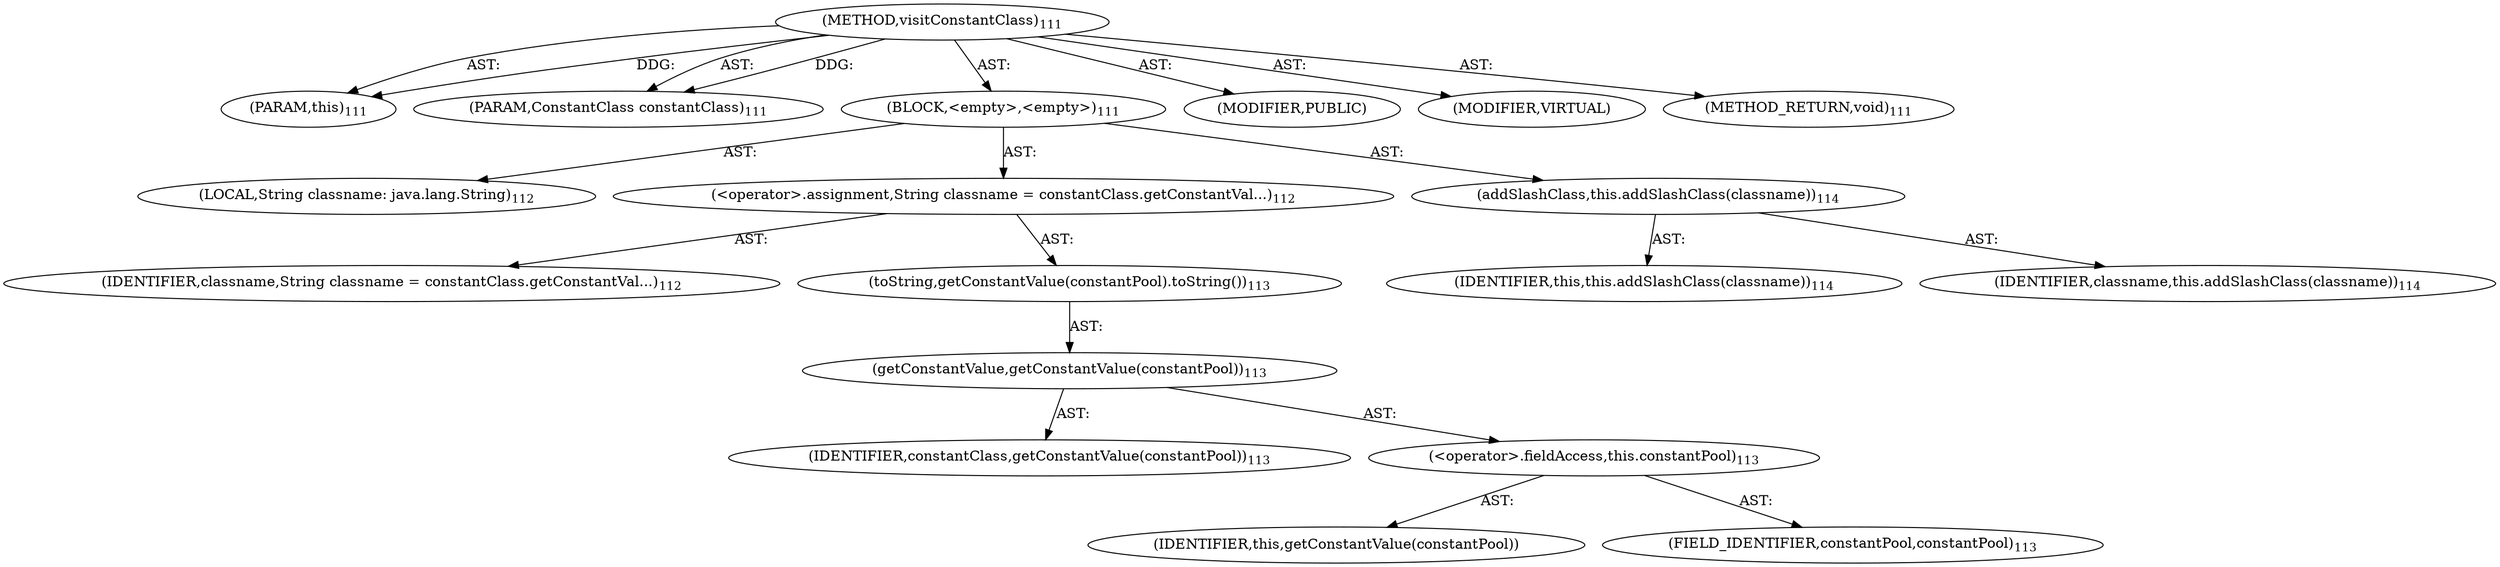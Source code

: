 digraph "visitConstantClass" {  
"111669149699" [label = <(METHOD,visitConstantClass)<SUB>111</SUB>> ]
"115964116993" [label = <(PARAM,this)<SUB>111</SUB>> ]
"115964117003" [label = <(PARAM,ConstantClass constantClass)<SUB>111</SUB>> ]
"25769803779" [label = <(BLOCK,&lt;empty&gt;,&lt;empty&gt;)<SUB>111</SUB>> ]
"94489280512" [label = <(LOCAL,String classname: java.lang.String)<SUB>112</SUB>> ]
"30064771078" [label = <(&lt;operator&gt;.assignment,String classname = constantClass.getConstantVal...)<SUB>112</SUB>> ]
"68719476750" [label = <(IDENTIFIER,classname,String classname = constantClass.getConstantVal...)<SUB>112</SUB>> ]
"30064771079" [label = <(toString,getConstantValue(constantPool).toString())<SUB>113</SUB>> ]
"30064771080" [label = <(getConstantValue,getConstantValue(constantPool))<SUB>113</SUB>> ]
"68719476751" [label = <(IDENTIFIER,constantClass,getConstantValue(constantPool))<SUB>113</SUB>> ]
"30064771081" [label = <(&lt;operator&gt;.fieldAccess,this.constantPool)<SUB>113</SUB>> ]
"68719476752" [label = <(IDENTIFIER,this,getConstantValue(constantPool))> ]
"55834574851" [label = <(FIELD_IDENTIFIER,constantPool,constantPool)<SUB>113</SUB>> ]
"30064771082" [label = <(addSlashClass,this.addSlashClass(classname))<SUB>114</SUB>> ]
"68719476737" [label = <(IDENTIFIER,this,this.addSlashClass(classname))<SUB>114</SUB>> ]
"68719476753" [label = <(IDENTIFIER,classname,this.addSlashClass(classname))<SUB>114</SUB>> ]
"133143986184" [label = <(MODIFIER,PUBLIC)> ]
"133143986185" [label = <(MODIFIER,VIRTUAL)> ]
"128849018883" [label = <(METHOD_RETURN,void)<SUB>111</SUB>> ]
  "111669149699" -> "115964116993"  [ label = "AST: "] 
  "111669149699" -> "115964117003"  [ label = "AST: "] 
  "111669149699" -> "25769803779"  [ label = "AST: "] 
  "111669149699" -> "133143986184"  [ label = "AST: "] 
  "111669149699" -> "133143986185"  [ label = "AST: "] 
  "111669149699" -> "128849018883"  [ label = "AST: "] 
  "25769803779" -> "94489280512"  [ label = "AST: "] 
  "25769803779" -> "30064771078"  [ label = "AST: "] 
  "25769803779" -> "30064771082"  [ label = "AST: "] 
  "30064771078" -> "68719476750"  [ label = "AST: "] 
  "30064771078" -> "30064771079"  [ label = "AST: "] 
  "30064771079" -> "30064771080"  [ label = "AST: "] 
  "30064771080" -> "68719476751"  [ label = "AST: "] 
  "30064771080" -> "30064771081"  [ label = "AST: "] 
  "30064771081" -> "68719476752"  [ label = "AST: "] 
  "30064771081" -> "55834574851"  [ label = "AST: "] 
  "30064771082" -> "68719476737"  [ label = "AST: "] 
  "30064771082" -> "68719476753"  [ label = "AST: "] 
  "111669149699" -> "115964116993"  [ label = "DDG: "] 
  "111669149699" -> "115964117003"  [ label = "DDG: "] 
}
